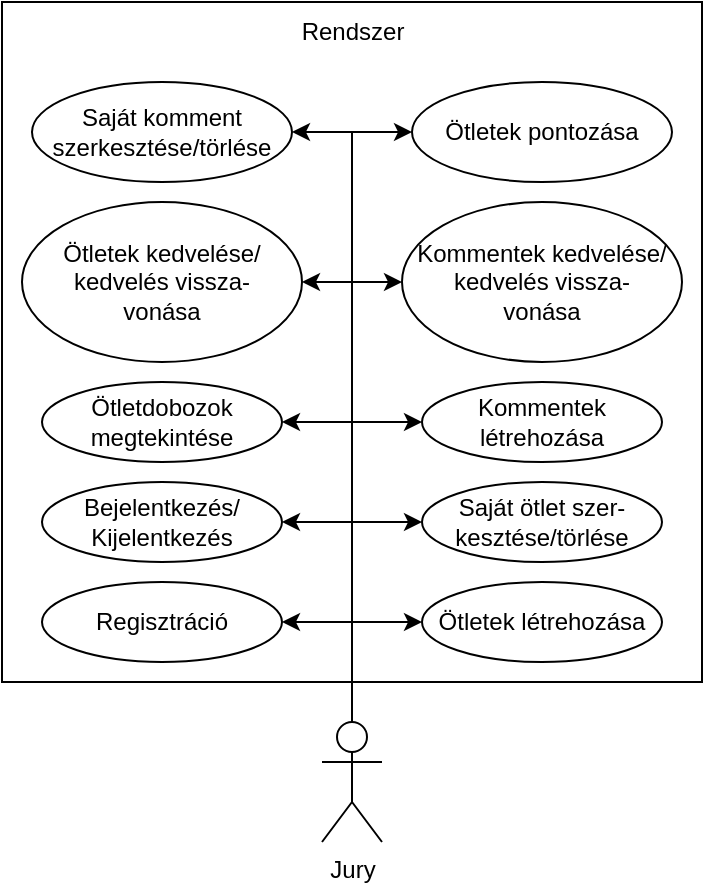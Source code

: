 <mxfile version="24.8.6">
  <diagram id="8IhAphBXhPvrPBu4WVxc" name="1 oldal">
    <mxGraphModel dx="683" dy="355" grid="1" gridSize="10" guides="1" tooltips="1" connect="1" arrows="1" fold="1" page="1" pageScale="1" pageWidth="827" pageHeight="1169" math="0" shadow="0">
      <root>
        <mxCell id="0" />
        <mxCell id="1" parent="0" />
        <mxCell id="WaCpAJyZaZDqBDX5zsEk-1" value="" style="rounded=0;whiteSpace=wrap;html=1;" vertex="1" parent="1">
          <mxGeometry x="250" y="130" width="350" height="340" as="geometry" />
        </mxCell>
        <mxCell id="WaCpAJyZaZDqBDX5zsEk-2" value="Jury" style="shape=umlActor;verticalLabelPosition=bottom;verticalAlign=top;html=1;outlineConnect=0;" vertex="1" parent="1">
          <mxGeometry x="410" y="490" width="30" height="60" as="geometry" />
        </mxCell>
        <mxCell id="WaCpAJyZaZDqBDX5zsEk-3" value="Regisztráció" style="ellipse;whiteSpace=wrap;html=1;" vertex="1" parent="1">
          <mxGeometry x="270" y="420" width="120" height="40" as="geometry" />
        </mxCell>
        <mxCell id="WaCpAJyZaZDqBDX5zsEk-4" value="Rendszer" style="text;html=1;align=center;verticalAlign=middle;resizable=0;points=[];autosize=1;strokeColor=none;fillColor=none;" vertex="1" parent="1">
          <mxGeometry x="390" y="130" width="70" height="30" as="geometry" />
        </mxCell>
        <mxCell id="WaCpAJyZaZDqBDX5zsEk-5" value="Bejelentkezés/&lt;div&gt;Kijelentkezés&lt;/div&gt;" style="ellipse;whiteSpace=wrap;html=1;" vertex="1" parent="1">
          <mxGeometry x="270" y="370" width="120" height="40" as="geometry" />
        </mxCell>
        <mxCell id="WaCpAJyZaZDqBDX5zsEk-6" value="Ötletdobozok megtekintése" style="ellipse;whiteSpace=wrap;html=1;" vertex="1" parent="1">
          <mxGeometry x="270" y="320" width="120" height="40" as="geometry" />
        </mxCell>
        <mxCell id="WaCpAJyZaZDqBDX5zsEk-7" value="Ötletek létrehozása" style="ellipse;whiteSpace=wrap;html=1;" vertex="1" parent="1">
          <mxGeometry x="460" y="420" width="120" height="40" as="geometry" />
        </mxCell>
        <mxCell id="WaCpAJyZaZDqBDX5zsEk-8" value="Saját ötlet szer-&lt;div&gt;kesztése/törlése&lt;/div&gt;" style="ellipse;whiteSpace=wrap;html=1;" vertex="1" parent="1">
          <mxGeometry x="460" y="370" width="120" height="40" as="geometry" />
        </mxCell>
        <mxCell id="WaCpAJyZaZDqBDX5zsEk-9" value="Kommentek létrehozása" style="ellipse;whiteSpace=wrap;html=1;" vertex="1" parent="1">
          <mxGeometry x="460" y="320" width="120" height="40" as="geometry" />
        </mxCell>
        <mxCell id="WaCpAJyZaZDqBDX5zsEk-10" value="Saját komment&lt;div&gt;szerkesztése/&lt;span style=&quot;background-color: initial;&quot;&gt;törlése&lt;/span&gt;&lt;/div&gt;" style="ellipse;whiteSpace=wrap;html=1;" vertex="1" parent="1">
          <mxGeometry x="265" y="170" width="130" height="50" as="geometry" />
        </mxCell>
        <mxCell id="WaCpAJyZaZDqBDX5zsEk-11" value="" style="endArrow=classic;html=1;rounded=0;entryX=1;entryY=0.5;entryDx=0;entryDy=0;exitX=0.5;exitY=0;exitDx=0;exitDy=0;exitPerimeter=0;" edge="1" parent="1" source="WaCpAJyZaZDqBDX5zsEk-2" target="WaCpAJyZaZDqBDX5zsEk-10">
          <mxGeometry width="50" height="50" relative="1" as="geometry">
            <mxPoint x="425" y="480" as="sourcePoint" />
            <mxPoint x="360" y="550" as="targetPoint" />
            <Array as="points">
              <mxPoint x="425" y="195" />
            </Array>
          </mxGeometry>
        </mxCell>
        <mxCell id="WaCpAJyZaZDqBDX5zsEk-12" value="" style="endArrow=classic;html=1;rounded=0;entryX=1;entryY=0.5;entryDx=0;entryDy=0;exitX=0.5;exitY=0;exitDx=0;exitDy=0;exitPerimeter=0;" edge="1" parent="1" source="WaCpAJyZaZDqBDX5zsEk-2" target="WaCpAJyZaZDqBDX5zsEk-6">
          <mxGeometry width="50" height="50" relative="1" as="geometry">
            <mxPoint x="430" y="480" as="sourcePoint" />
            <mxPoint x="430" y="350" as="targetPoint" />
            <Array as="points">
              <mxPoint x="425" y="340" />
            </Array>
          </mxGeometry>
        </mxCell>
        <mxCell id="WaCpAJyZaZDqBDX5zsEk-13" value="" style="endArrow=classic;html=1;rounded=0;entryX=0;entryY=0.5;entryDx=0;entryDy=0;exitX=0.5;exitY=0;exitDx=0;exitDy=0;exitPerimeter=0;" edge="1" parent="1" source="WaCpAJyZaZDqBDX5zsEk-2" target="WaCpAJyZaZDqBDX5zsEk-9">
          <mxGeometry width="50" height="50" relative="1" as="geometry">
            <mxPoint x="390" y="420" as="sourcePoint" />
            <mxPoint x="440" y="370" as="targetPoint" />
            <Array as="points">
              <mxPoint x="425" y="340" />
            </Array>
          </mxGeometry>
        </mxCell>
        <mxCell id="WaCpAJyZaZDqBDX5zsEk-14" value="" style="endArrow=classic;html=1;rounded=0;entryX=0;entryY=0.5;entryDx=0;entryDy=0;exitX=0.5;exitY=0;exitDx=0;exitDy=0;exitPerimeter=0;" edge="1" parent="1" source="WaCpAJyZaZDqBDX5zsEk-2" target="WaCpAJyZaZDqBDX5zsEk-8">
          <mxGeometry width="50" height="50" relative="1" as="geometry">
            <mxPoint x="390" y="420" as="sourcePoint" />
            <mxPoint x="440" y="370" as="targetPoint" />
            <Array as="points">
              <mxPoint x="425" y="390" />
            </Array>
          </mxGeometry>
        </mxCell>
        <mxCell id="WaCpAJyZaZDqBDX5zsEk-15" value="" style="endArrow=classic;html=1;rounded=0;entryX=1;entryY=0.5;entryDx=0;entryDy=0;exitX=0.5;exitY=0;exitDx=0;exitDy=0;exitPerimeter=0;" edge="1" parent="1" source="WaCpAJyZaZDqBDX5zsEk-2" target="WaCpAJyZaZDqBDX5zsEk-5">
          <mxGeometry width="50" height="50" relative="1" as="geometry">
            <mxPoint x="390" y="420" as="sourcePoint" />
            <mxPoint x="440" y="370" as="targetPoint" />
            <Array as="points">
              <mxPoint x="425" y="390" />
            </Array>
          </mxGeometry>
        </mxCell>
        <mxCell id="WaCpAJyZaZDqBDX5zsEk-16" value="" style="endArrow=classic;html=1;rounded=0;entryX=0;entryY=0.5;entryDx=0;entryDy=0;exitX=0.5;exitY=0;exitDx=0;exitDy=0;exitPerimeter=0;" edge="1" parent="1" source="WaCpAJyZaZDqBDX5zsEk-2" target="WaCpAJyZaZDqBDX5zsEk-7">
          <mxGeometry width="50" height="50" relative="1" as="geometry">
            <mxPoint x="390" y="480" as="sourcePoint" />
            <mxPoint x="440" y="430" as="targetPoint" />
            <Array as="points">
              <mxPoint x="425" y="440" />
            </Array>
          </mxGeometry>
        </mxCell>
        <mxCell id="WaCpAJyZaZDqBDX5zsEk-17" value="" style="endArrow=classic;html=1;rounded=0;exitX=0.5;exitY=0;exitDx=0;exitDy=0;exitPerimeter=0;entryX=1;entryY=0.5;entryDx=0;entryDy=0;" edge="1" parent="1" source="WaCpAJyZaZDqBDX5zsEk-2" target="WaCpAJyZaZDqBDX5zsEk-3">
          <mxGeometry width="50" height="50" relative="1" as="geometry">
            <mxPoint x="390" y="480" as="sourcePoint" />
            <mxPoint x="440" y="430" as="targetPoint" />
            <Array as="points">
              <mxPoint x="425" y="440" />
            </Array>
          </mxGeometry>
        </mxCell>
        <mxCell id="WaCpAJyZaZDqBDX5zsEk-18" value="Ötletek kedvelése/&lt;div&gt;kedvelés vissza-&lt;/div&gt;&lt;div&gt;vonása&lt;/div&gt;" style="ellipse;whiteSpace=wrap;html=1;" vertex="1" parent="1">
          <mxGeometry x="260" y="230" width="140" height="80" as="geometry" />
        </mxCell>
        <mxCell id="WaCpAJyZaZDqBDX5zsEk-19" value="Kommentek kedvelése/&lt;div&gt;kedvelés vissza-&lt;/div&gt;&lt;div&gt;vonása&lt;/div&gt;" style="ellipse;whiteSpace=wrap;html=1;" vertex="1" parent="1">
          <mxGeometry x="450" y="230" width="140" height="80" as="geometry" />
        </mxCell>
        <mxCell id="WaCpAJyZaZDqBDX5zsEk-20" value="" style="endArrow=classic;html=1;rounded=0;entryX=1;entryY=0.5;entryDx=0;entryDy=0;exitX=0.5;exitY=0;exitDx=0;exitDy=0;exitPerimeter=0;" edge="1" parent="1" source="WaCpAJyZaZDqBDX5zsEk-2" target="WaCpAJyZaZDqBDX5zsEk-18">
          <mxGeometry width="50" height="50" relative="1" as="geometry">
            <mxPoint x="400" y="350" as="sourcePoint" />
            <mxPoint x="450" y="300" as="targetPoint" />
            <Array as="points">
              <mxPoint x="425" y="270" />
            </Array>
          </mxGeometry>
        </mxCell>
        <mxCell id="WaCpAJyZaZDqBDX5zsEk-21" value="" style="endArrow=classic;html=1;rounded=0;entryX=0;entryY=0.5;entryDx=0;entryDy=0;exitX=0.5;exitY=0;exitDx=0;exitDy=0;exitPerimeter=0;" edge="1" parent="1" source="WaCpAJyZaZDqBDX5zsEk-2" target="WaCpAJyZaZDqBDX5zsEk-19">
          <mxGeometry width="50" height="50" relative="1" as="geometry">
            <mxPoint x="400" y="350" as="sourcePoint" />
            <mxPoint x="450" y="300" as="targetPoint" />
            <Array as="points">
              <mxPoint x="425" y="270" />
            </Array>
          </mxGeometry>
        </mxCell>
        <mxCell id="WaCpAJyZaZDqBDX5zsEk-22" value="Ötletek pontozása" style="ellipse;whiteSpace=wrap;html=1;" vertex="1" parent="1">
          <mxGeometry x="455" y="170" width="130" height="50" as="geometry" />
        </mxCell>
        <mxCell id="WaCpAJyZaZDqBDX5zsEk-23" value="" style="endArrow=classic;html=1;rounded=0;entryX=0;entryY=0.5;entryDx=0;entryDy=0;exitX=0.5;exitY=0;exitDx=0;exitDy=0;exitPerimeter=0;" edge="1" parent="1" source="WaCpAJyZaZDqBDX5zsEk-2" target="WaCpAJyZaZDqBDX5zsEk-22">
          <mxGeometry width="50" height="50" relative="1" as="geometry">
            <mxPoint x="435" y="500" as="sourcePoint" />
            <mxPoint x="405" y="205" as="targetPoint" />
            <Array as="points">
              <mxPoint x="425" y="195" />
            </Array>
          </mxGeometry>
        </mxCell>
      </root>
    </mxGraphModel>
  </diagram>
</mxfile>
